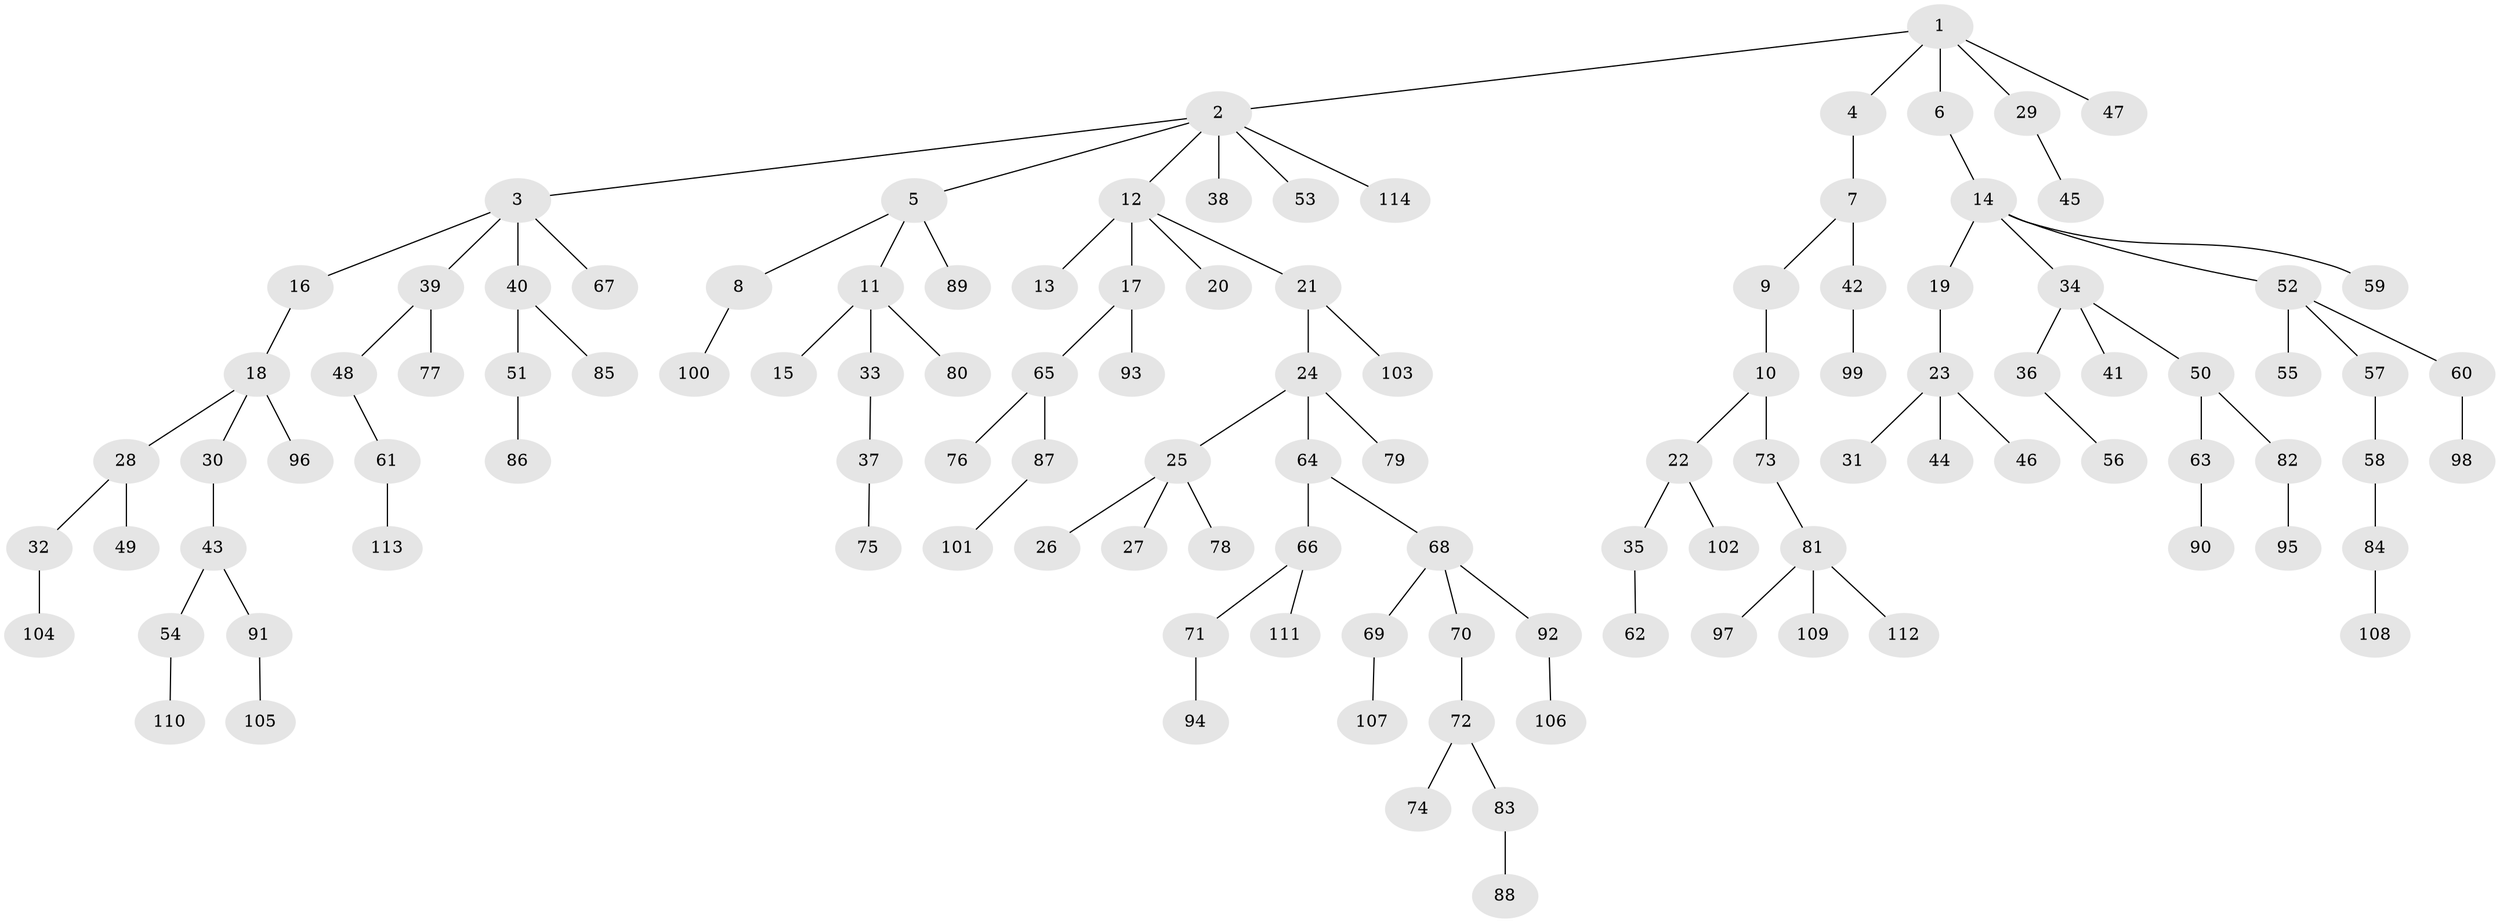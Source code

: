 // coarse degree distribution, {5: 0.05263157894736842, 6: 0.013157894736842105, 2: 0.17105263157894737, 3: 0.18421052631578946, 1: 0.5263157894736842, 4: 0.05263157894736842}
// Generated by graph-tools (version 1.1) at 2025/24/03/03/25 07:24:07]
// undirected, 114 vertices, 113 edges
graph export_dot {
graph [start="1"]
  node [color=gray90,style=filled];
  1;
  2;
  3;
  4;
  5;
  6;
  7;
  8;
  9;
  10;
  11;
  12;
  13;
  14;
  15;
  16;
  17;
  18;
  19;
  20;
  21;
  22;
  23;
  24;
  25;
  26;
  27;
  28;
  29;
  30;
  31;
  32;
  33;
  34;
  35;
  36;
  37;
  38;
  39;
  40;
  41;
  42;
  43;
  44;
  45;
  46;
  47;
  48;
  49;
  50;
  51;
  52;
  53;
  54;
  55;
  56;
  57;
  58;
  59;
  60;
  61;
  62;
  63;
  64;
  65;
  66;
  67;
  68;
  69;
  70;
  71;
  72;
  73;
  74;
  75;
  76;
  77;
  78;
  79;
  80;
  81;
  82;
  83;
  84;
  85;
  86;
  87;
  88;
  89;
  90;
  91;
  92;
  93;
  94;
  95;
  96;
  97;
  98;
  99;
  100;
  101;
  102;
  103;
  104;
  105;
  106;
  107;
  108;
  109;
  110;
  111;
  112;
  113;
  114;
  1 -- 2;
  1 -- 4;
  1 -- 6;
  1 -- 29;
  1 -- 47;
  2 -- 3;
  2 -- 5;
  2 -- 12;
  2 -- 38;
  2 -- 53;
  2 -- 114;
  3 -- 16;
  3 -- 39;
  3 -- 40;
  3 -- 67;
  4 -- 7;
  5 -- 8;
  5 -- 11;
  5 -- 89;
  6 -- 14;
  7 -- 9;
  7 -- 42;
  8 -- 100;
  9 -- 10;
  10 -- 22;
  10 -- 73;
  11 -- 15;
  11 -- 33;
  11 -- 80;
  12 -- 13;
  12 -- 17;
  12 -- 20;
  12 -- 21;
  14 -- 19;
  14 -- 34;
  14 -- 52;
  14 -- 59;
  16 -- 18;
  17 -- 65;
  17 -- 93;
  18 -- 28;
  18 -- 30;
  18 -- 96;
  19 -- 23;
  21 -- 24;
  21 -- 103;
  22 -- 35;
  22 -- 102;
  23 -- 31;
  23 -- 44;
  23 -- 46;
  24 -- 25;
  24 -- 64;
  24 -- 79;
  25 -- 26;
  25 -- 27;
  25 -- 78;
  28 -- 32;
  28 -- 49;
  29 -- 45;
  30 -- 43;
  32 -- 104;
  33 -- 37;
  34 -- 36;
  34 -- 41;
  34 -- 50;
  35 -- 62;
  36 -- 56;
  37 -- 75;
  39 -- 48;
  39 -- 77;
  40 -- 51;
  40 -- 85;
  42 -- 99;
  43 -- 54;
  43 -- 91;
  48 -- 61;
  50 -- 63;
  50 -- 82;
  51 -- 86;
  52 -- 55;
  52 -- 57;
  52 -- 60;
  54 -- 110;
  57 -- 58;
  58 -- 84;
  60 -- 98;
  61 -- 113;
  63 -- 90;
  64 -- 66;
  64 -- 68;
  65 -- 76;
  65 -- 87;
  66 -- 71;
  66 -- 111;
  68 -- 69;
  68 -- 70;
  68 -- 92;
  69 -- 107;
  70 -- 72;
  71 -- 94;
  72 -- 74;
  72 -- 83;
  73 -- 81;
  81 -- 97;
  81 -- 109;
  81 -- 112;
  82 -- 95;
  83 -- 88;
  84 -- 108;
  87 -- 101;
  91 -- 105;
  92 -- 106;
}
